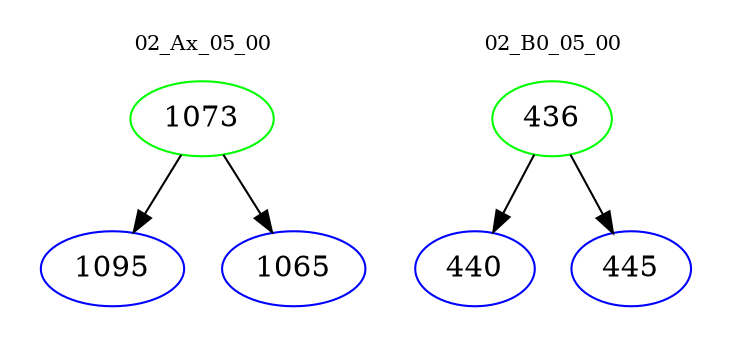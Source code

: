 digraph{
subgraph cluster_0 {
color = white
label = "02_Ax_05_00";
fontsize=10;
T0_1073 [label="1073", color="green"]
T0_1073 -> T0_1095 [color="black"]
T0_1095 [label="1095", color="blue"]
T0_1073 -> T0_1065 [color="black"]
T0_1065 [label="1065", color="blue"]
}
subgraph cluster_1 {
color = white
label = "02_B0_05_00";
fontsize=10;
T1_436 [label="436", color="green"]
T1_436 -> T1_440 [color="black"]
T1_440 [label="440", color="blue"]
T1_436 -> T1_445 [color="black"]
T1_445 [label="445", color="blue"]
}
}
